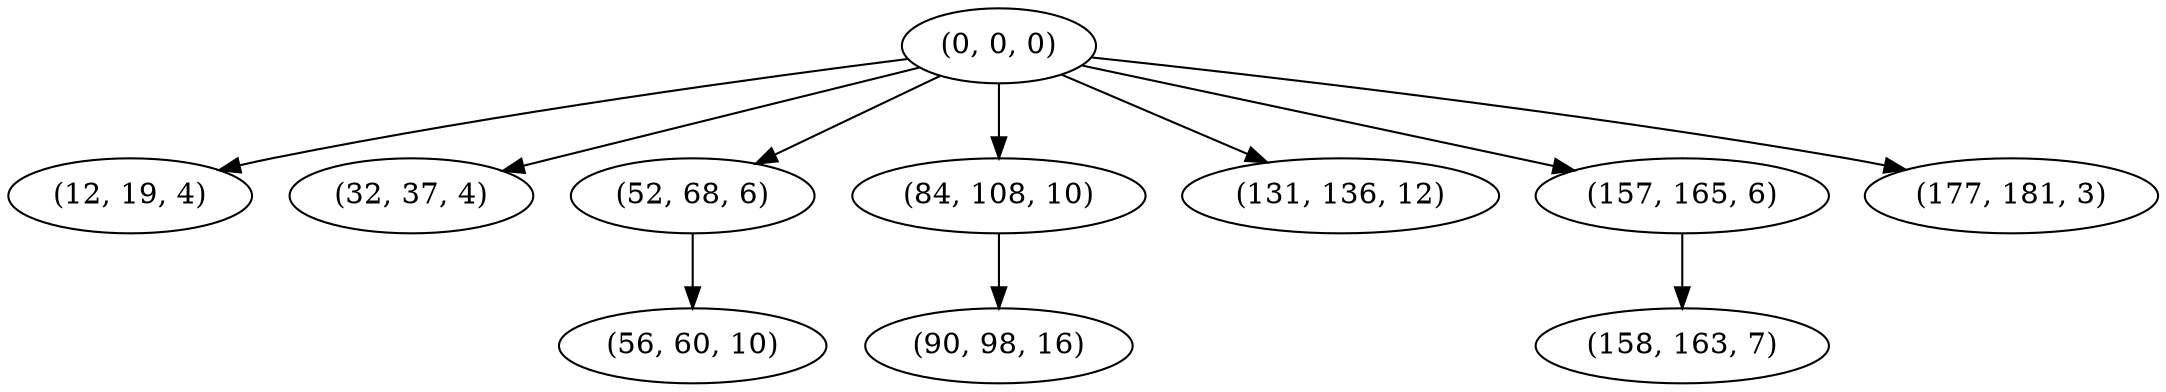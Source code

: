 digraph tree {
    "(0, 0, 0)";
    "(12, 19, 4)";
    "(32, 37, 4)";
    "(52, 68, 6)";
    "(56, 60, 10)";
    "(84, 108, 10)";
    "(90, 98, 16)";
    "(131, 136, 12)";
    "(157, 165, 6)";
    "(158, 163, 7)";
    "(177, 181, 3)";
    "(0, 0, 0)" -> "(12, 19, 4)";
    "(0, 0, 0)" -> "(32, 37, 4)";
    "(0, 0, 0)" -> "(52, 68, 6)";
    "(0, 0, 0)" -> "(84, 108, 10)";
    "(0, 0, 0)" -> "(131, 136, 12)";
    "(0, 0, 0)" -> "(157, 165, 6)";
    "(0, 0, 0)" -> "(177, 181, 3)";
    "(52, 68, 6)" -> "(56, 60, 10)";
    "(84, 108, 10)" -> "(90, 98, 16)";
    "(157, 165, 6)" -> "(158, 163, 7)";
}
